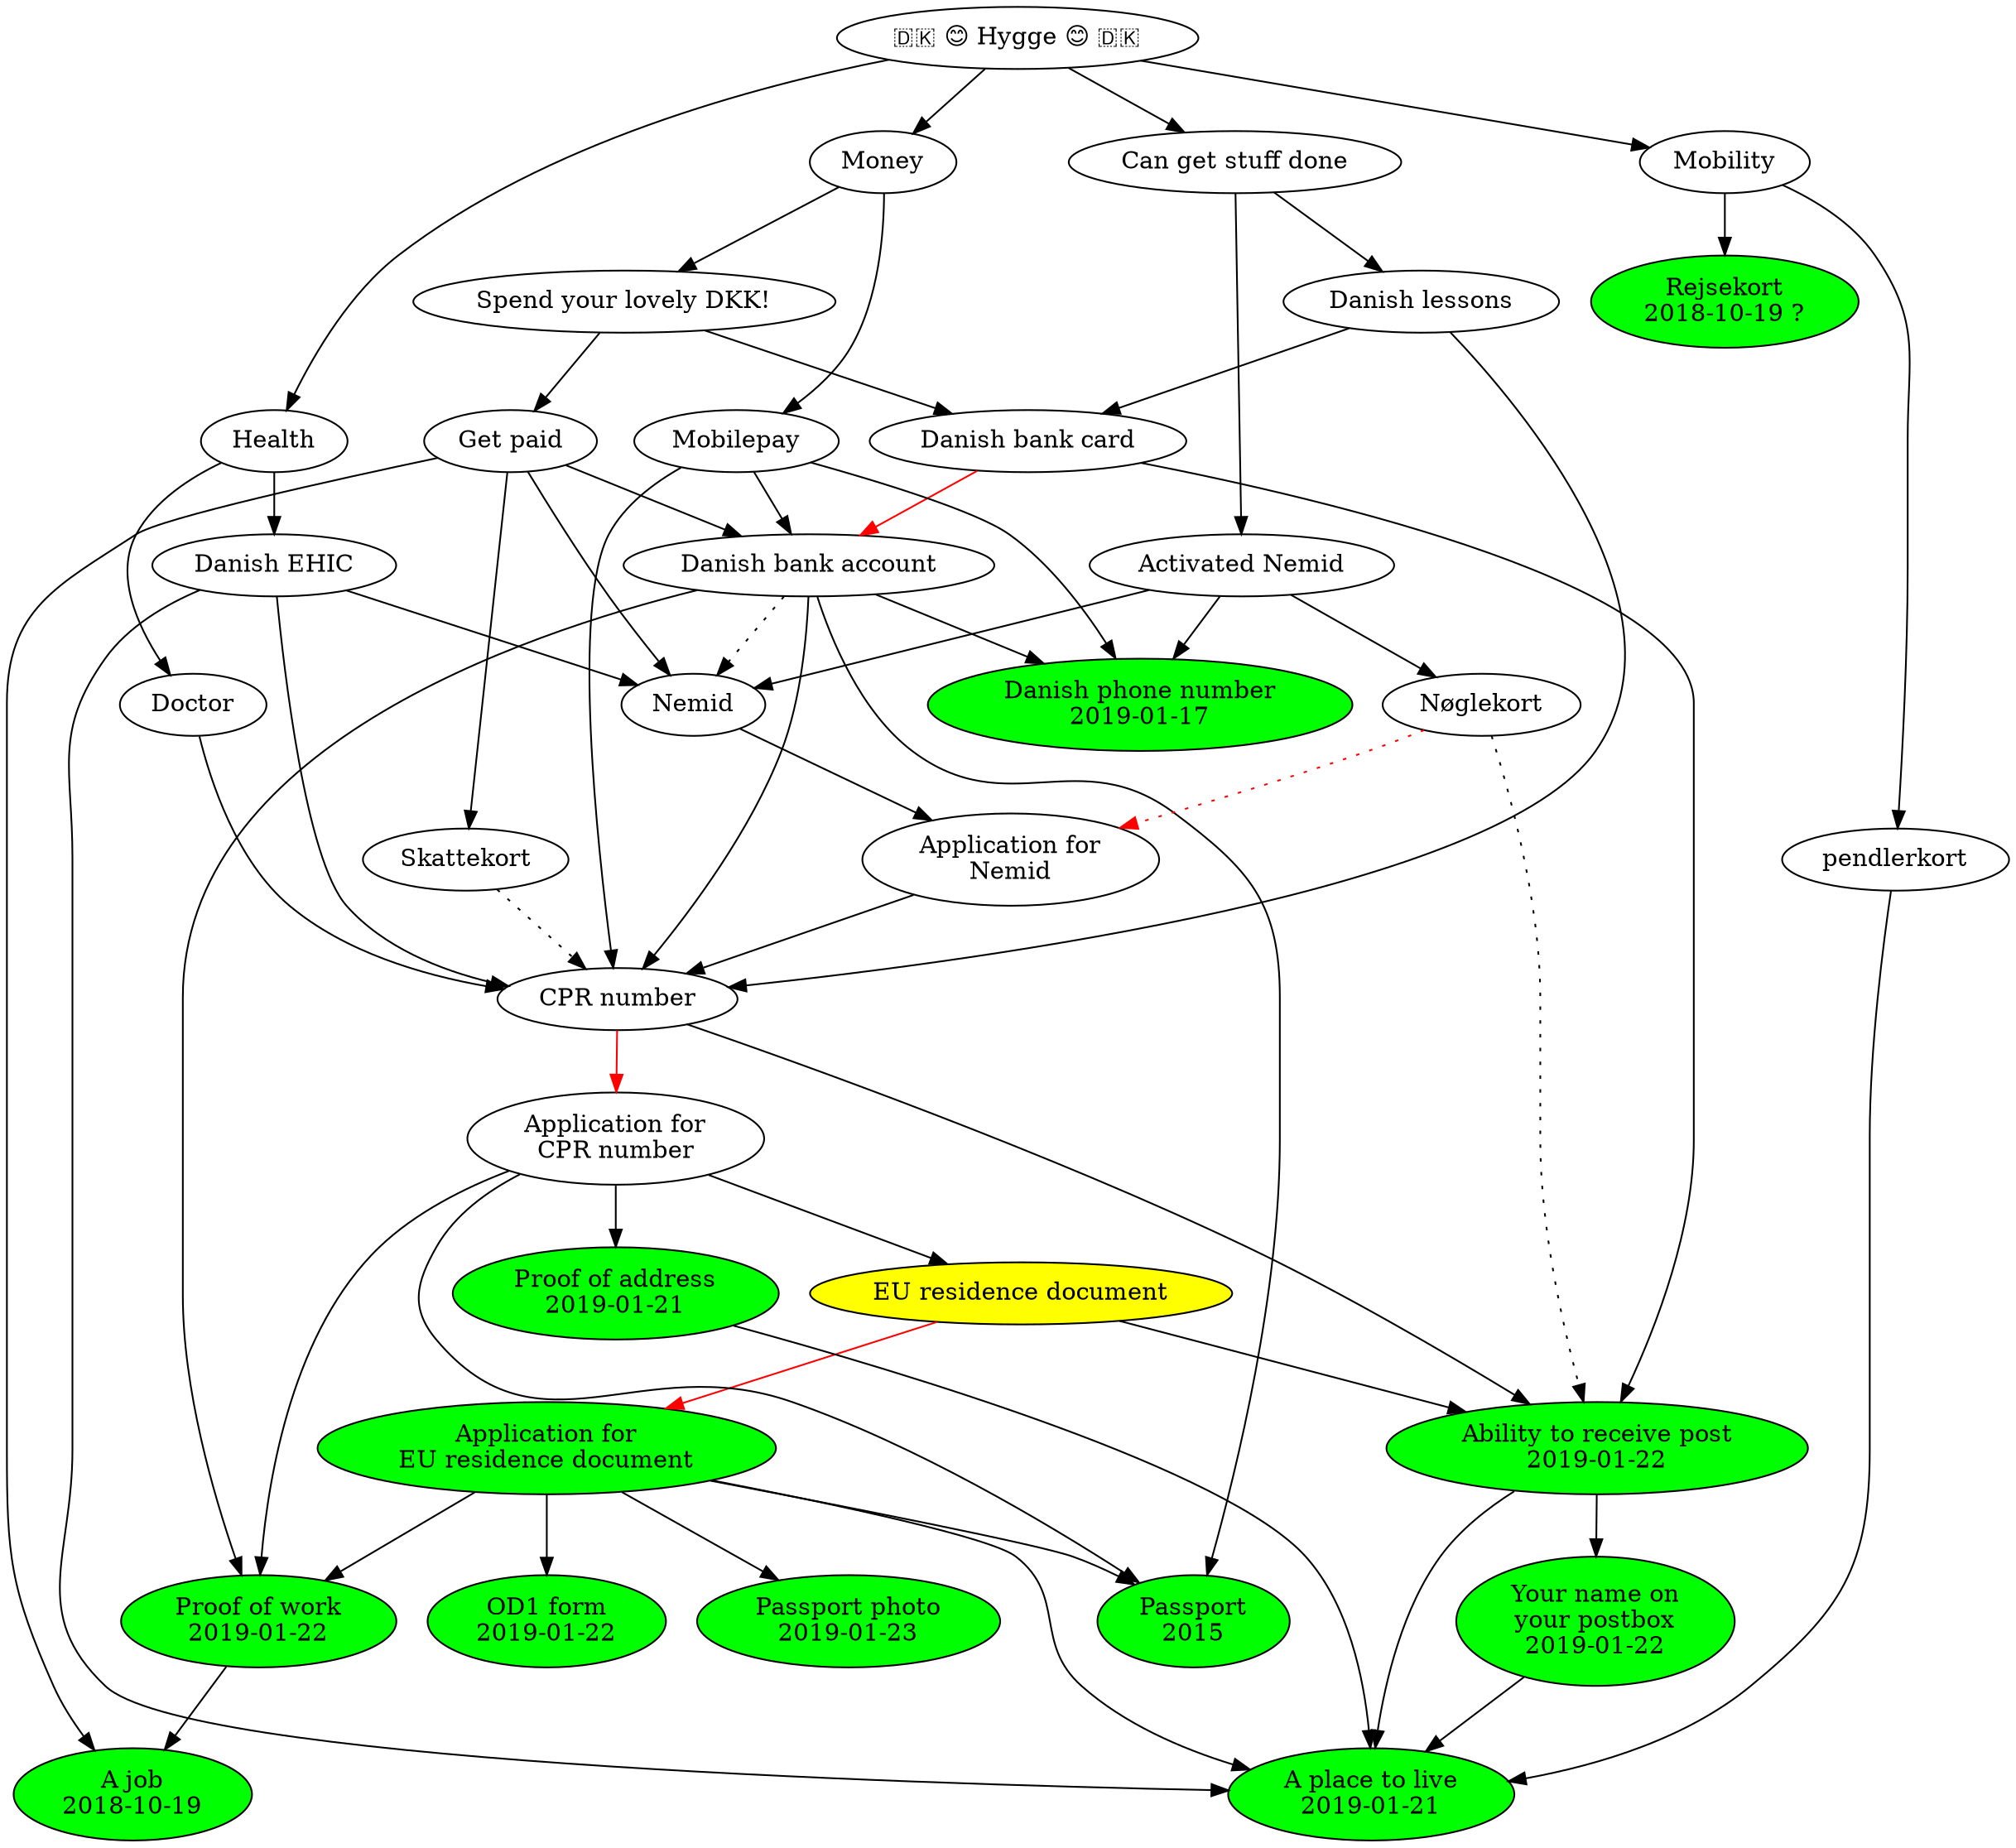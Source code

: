 digraph g {
  job [ label="A job\n2018-10-19" style=filled fillcolor=green ]
  proof_of_work [ label="Proof of work\n2019-01-22" style=filled fillcolor=green ]
  proof_of_work -> job

  passport [ label="Passport\n2015" style=filled fillcolor=green ]

  danish_phone_number [ label="Danish phone number\n2019-01-17" style=filled fillcolor=green ]
  rejsekort [ label="Rejsekort\n2018-10-19 ?" style=filled fillcolor=green ]

  place_to_live [ label="A place to live\n2019-01-21" style=filled fillcolor=green ]

  name_on_postbox [ label="Your name on\nyour postbox\n2019-01-22" style=filled fillcolor=green ]
  name_on_postbox -> place_to_live

  can_receive_post [ label="Ability to receive post\n2019-01-22" style=filled fillcolor=green ]
  can_receive_post -> place_to_live
  can_receive_post -> name_on_postbox

  pendlerkort
  pendlerkort -> place_to_live

  eu_residence_document_application [ label="Application for\nEU residence document" style=filled fillcolor=green ]
  eu_residence_document_application -> place_to_live
  eu_residence_document_application -> proof_of_work
  eu_residence_document_application -> passport
  eu_residence_document_application -> od1_form
  od1_form [ label="OD1 form\n2019-01-22" style=filled fillcolor=green ]
  passport_photo [ label="Passport photo\n2019-01-23" style=filled fillcolor=green ]
  eu_residence_document_application -> passport_photo

  eu_residence_document [ label="EU residence document" style=filled fillcolor=yellow ]
  eu_residence_document -> eu_residence_document_application [ color="red" ]
  eu_residence_document -> can_receive_post

  cpr_number_application [ label="Application for\nCPR number" ]
  cpr_number_application -> eu_residence_document
  cpr_number_application -> proof_of_work
  cpr_number_application -> proof_of_address
  cpr_number_application -> passport

  cpr_number [ label="CPR number" ]
  cpr_number -> cpr_number_application [ color="red" ]
  cpr_number -> can_receive_post

  proof_of_address [ label="Proof of address\n2019-01-21" style=filled fillcolor=green ]
  proof_of_address -> place_to_live

  skattekort [ label="Skattekort" ]
  skattekort -> cpr_number [ style="dotted" ]

  nemid_application [ label="Application for\nNemid" ]
  nemid_application -> cpr_number
  nemid [ label="Nemid" ]
  nemid -> nemid_application

  danish_bank_account [ label="Danish bank account" ]
  danish_bank_account -> cpr_number
  danish_bank_account -> proof_of_work
  danish_bank_account -> nemid [ style="dotted" ]
  danish_bank_account -> passport
  danish_bank_account -> danish_phone_number

  activated_nemid [ label="Activated Nemid" ]
  activated_nemid -> nemid
  activated_nemid -> danish_phone_number
  noglekort [ label="Nøglekort" ]
  activated_nemid -> noglekort
  noglekort -> nemid_application [ style="dotted" color="red" ]
  noglekort -> can_receive_post [ style="dotted" ]

  ehic [ label="Danish EHIC" ]
  ehic -> cpr_number
  ehic -> nemid
  ehic -> place_to_live

  doctor [ label="Doctor" ]
  doctor -> cpr_number

  get_paid [ label="Get paid" ]
  get_paid -> job
  get_paid -> skattekort
  get_paid -> danish_bank_account
  get_paid -> nemid

  danish_lessions [ label="Danish lessons" ]
  danish_lessions -> cpr_number
  danish_lessions -> danish_bank_card

  danish_bank_card [ label="Danish bank card" ]
  danish_bank_card -> danish_bank_account [ color="red" ]
  danish_bank_card -> can_receive_post

  spend_lovely_dkk [ label="Spend your lovely DKK!" ]
  spend_lovely_dkk -> get_paid
  spend_lovely_dkk -> danish_bank_card

  mobilepay [ label="Mobilepay" ]
  mobilepay -> cpr_number
  mobilepay -> danish_phone_number
  mobilepay -> danish_bank_account

  // Det endeligt mål
  hygge [ label="🇩🇰 😊 Hygge 😊 🇩🇰" ]

  hygge -> helbred
  helbred [ label="Health" ]
  helbred -> doctor
  helbred -> ehic
  hygge -> penge
  penge [ label="Money" ]
  penge -> spend_lovely_dkk
  penge -> mobilepay
  hygge -> rejser
  rejser [ label="Mobility" ]
  rejser -> pendlerkort
  rejser -> rejsekort
  hygge -> faa_ting_gjort
  faa_ting_gjort [ label="Can get stuff done" ]
  faa_ting_gjort -> activated_nemid
  faa_ting_gjort -> danish_lessions
}
